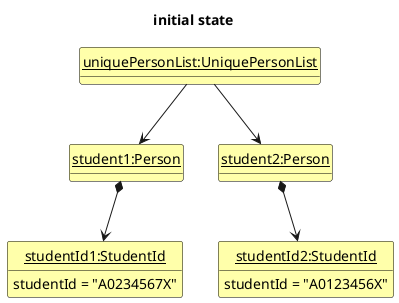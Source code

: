 @startuml
'https://plantuml.com/class-diagram

hide circle
hide methods
skinparam ClassFontColor #000000
skinparam ClassBorderColor #000000
skinparam ClassBackgroundColor #FFFFAA

title initial state

class uniquePersonList as "<u>uniquePersonList:UniquePersonList</u>"
class student1 as "<u>student1:Person</u>" {}
class student2 as "<u>student2:Person</u>" {}
class studentId1 as "<u>studentId1:StudentId</u>" {
    studentId = "A0234567X"
}
class studentId2 as "<u>studentId2:StudentId</u>" {
    studentId = "A0123456X"
}
student1 -[hidden]right-> student2

uniquePersonList -down-> student1
uniquePersonList -down-> student2
student1 *-down-> studentId1
student2 *-down-> studentId2
@enduml
